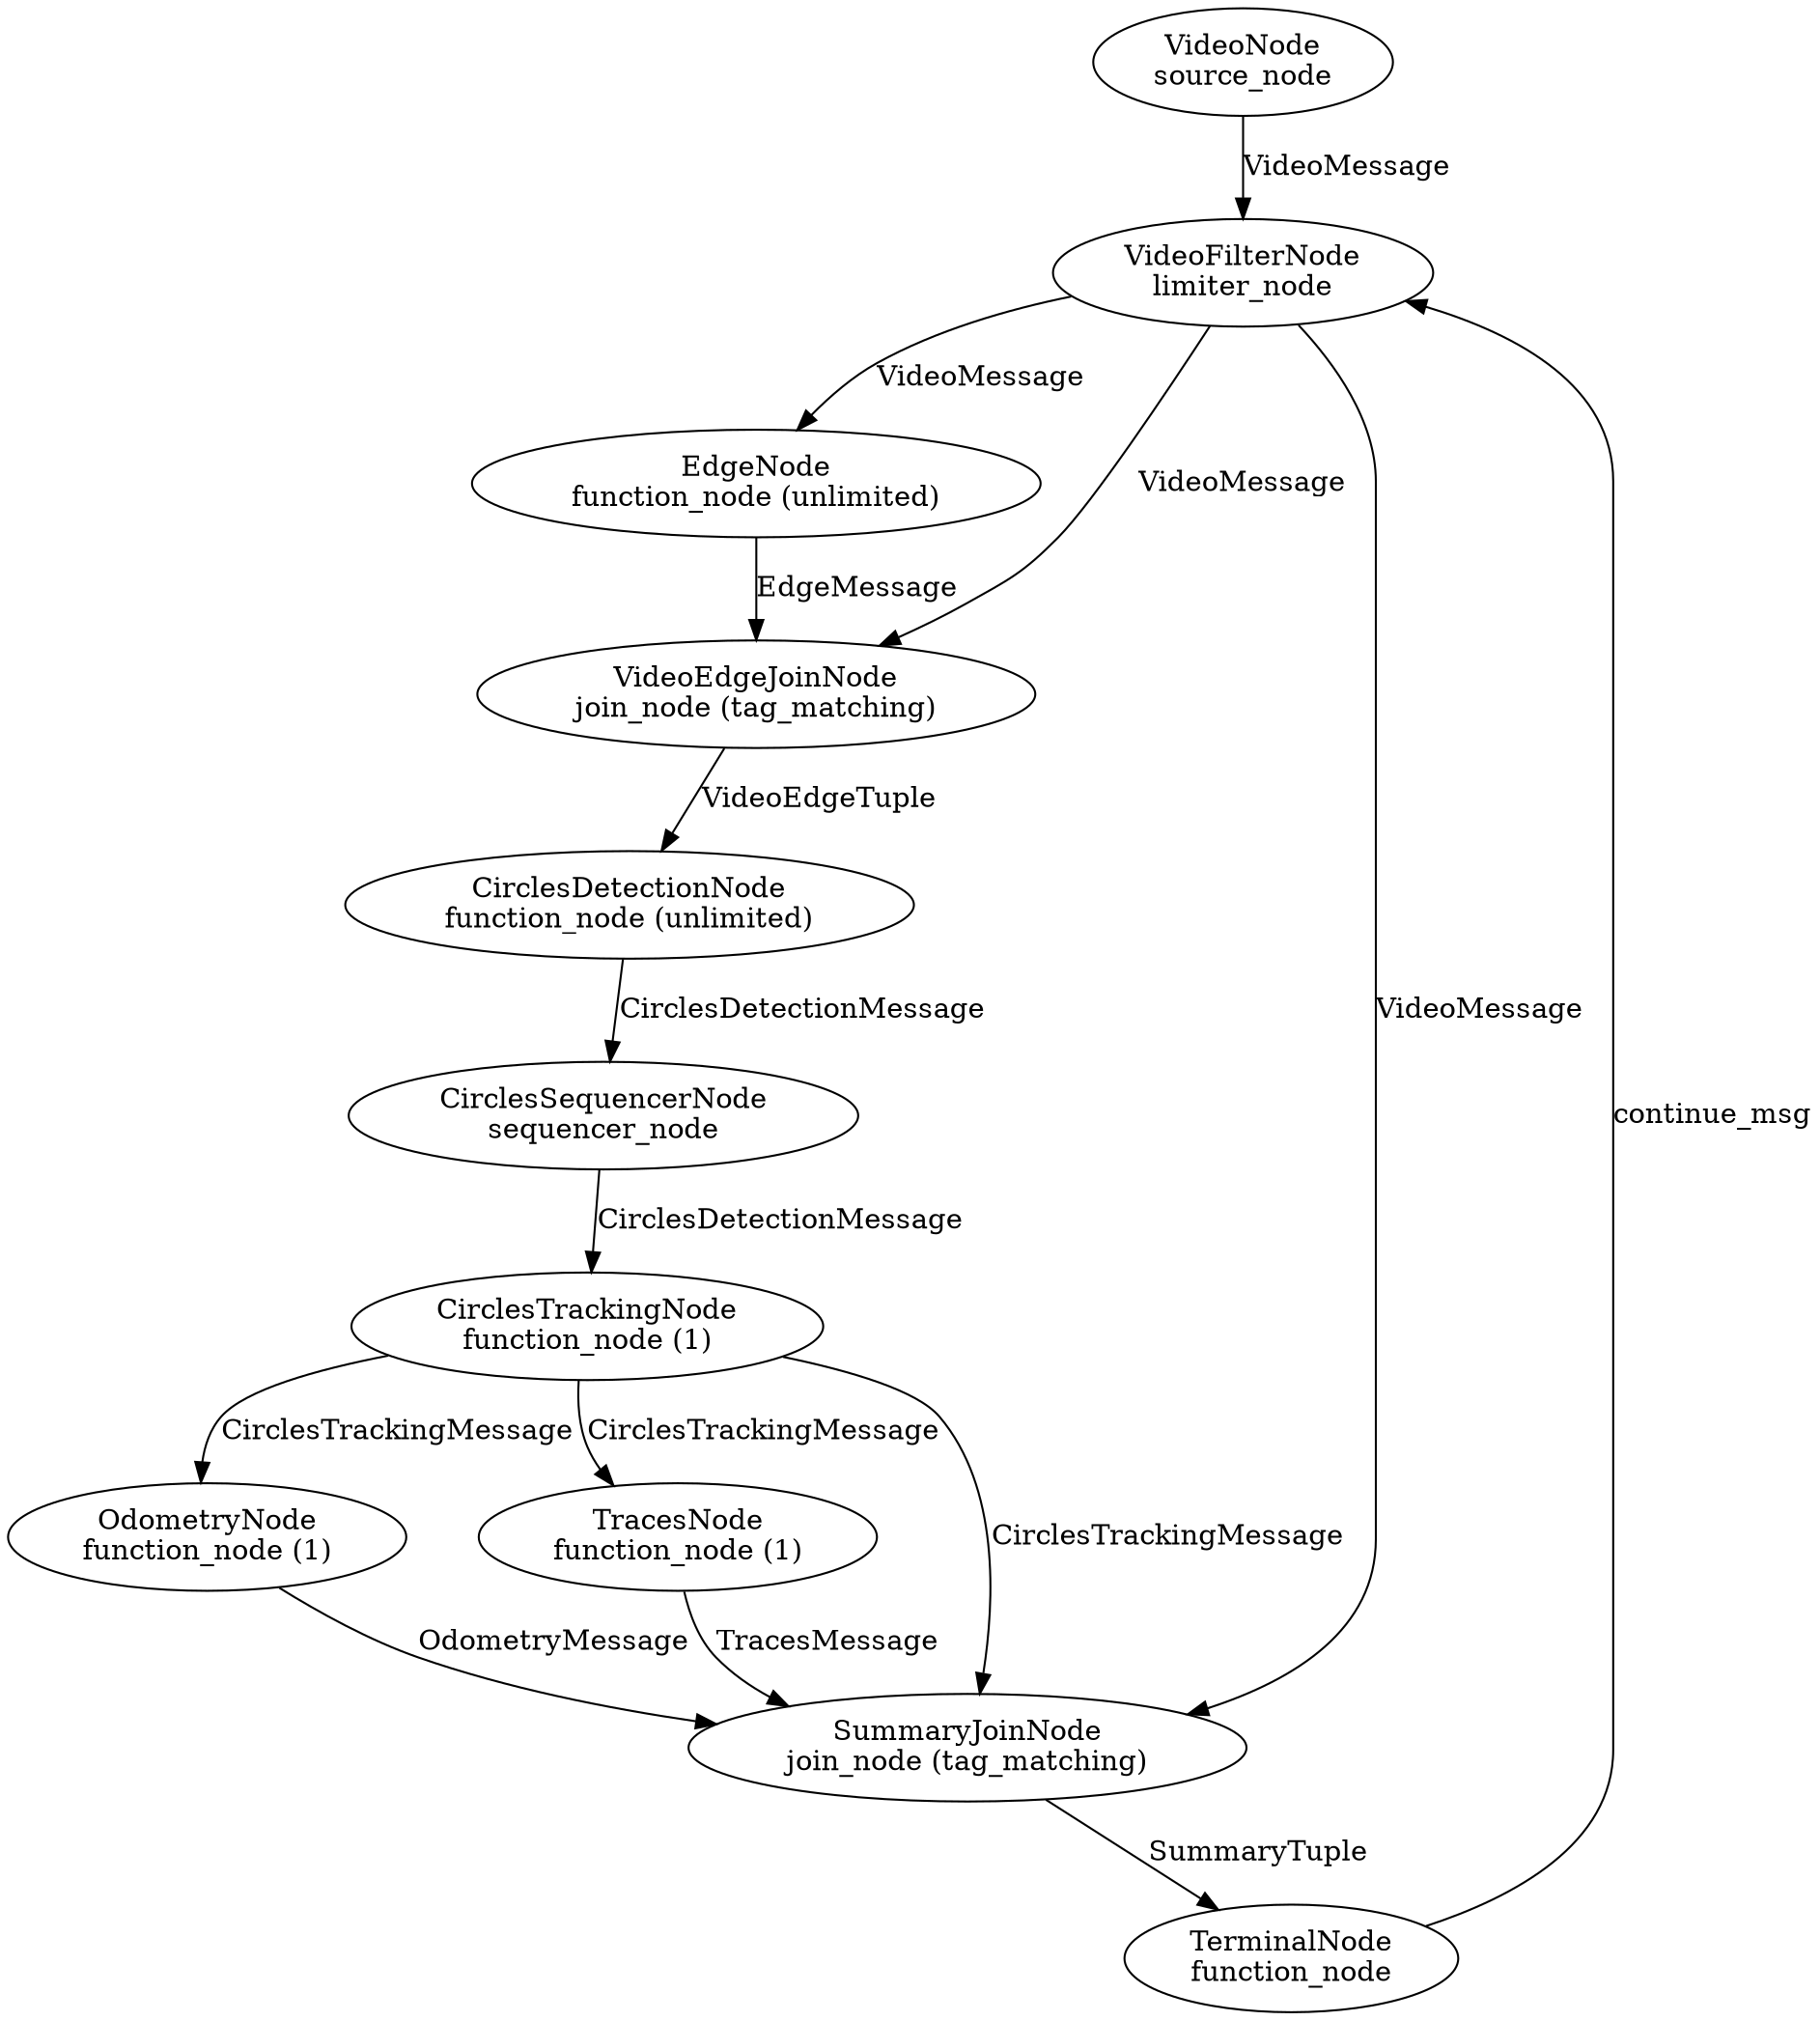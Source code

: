 digraph {
    VideoNode [label="VideoNode\nsource_node"]
    VideoFilterNode [label="VideoFilterNode\nlimiter_node"]
    EdgeNode [label="EdgeNode\nfunction_node (unlimited)"]
    VideoEdgeJoinNode [label="VideoEdgeJoinNode\njoin_node (tag_matching)"]
    CirclesDetectionNode [label="CirclesDetectionNode\nfunction_node (unlimited)"]
    CirclesTrackingNode [label="CirclesTrackingNode\nfunction_node (1)"]
    OdometryNode [label="OdometryNode\nfunction_node (1)"]
    TracesNode [label="TracesNode\nfunction_node (1)"]
    SummaryJoinNode [label="SummaryJoinNode\njoin_node (tag_matching)"]
    CirclesSequencerNode [label="CirclesSequencerNode\nsequencer_node"]
    TerminalNode [label="TerminalNode\nfunction_node"]

    VideoNode -> VideoFilterNode [label="VideoMessage"]

    VideoFilterNode -> EdgeNode [label="VideoMessage"]

    VideoFilterNode -> VideoEdgeJoinNode [label="VideoMessage"]
    EdgeNode -> VideoEdgeJoinNode [label="EdgeMessage"]

    VideoEdgeJoinNode -> CirclesDetectionNode [label="VideoEdgeTuple"]

    CirclesDetectionNode -> CirclesSequencerNode [label="CirclesDetectionMessage"]

    CirclesSequencerNode -> CirclesTrackingNode [label="CirclesDetectionMessage"]

    CirclesTrackingNode -> OdometryNode [label="CirclesTrackingMessage"]

    CirclesTrackingNode -> TracesNode [label="CirclesTrackingMessage"]

    VideoFilterNode -> SummaryJoinNode [label="VideoMessage"]

    CirclesTrackingNode -> SummaryJoinNode [label="CirclesTrackingMessage"]

    OdometryNode -> SummaryJoinNode [label="OdometryMessage"]

    TracesNode -> SummaryJoinNode [label="TracesMessage"]

    SummaryJoinNode -> TerminalNode [label="SummaryTuple"]

    TerminalNode -> VideoFilterNode [label="continue_msg"]
}

